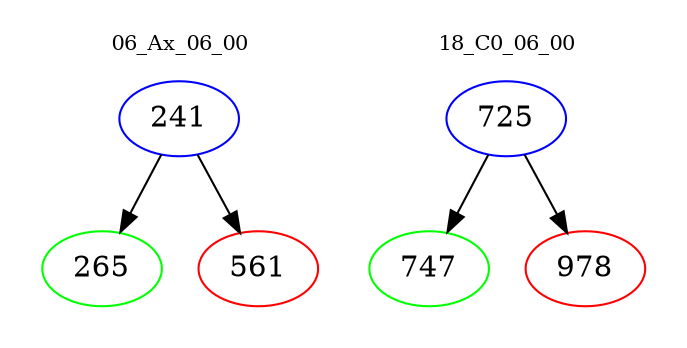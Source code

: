 digraph{
subgraph cluster_0 {
color = white
label = "06_Ax_06_00";
fontsize=10;
T0_241 [label="241", color="blue"]
T0_241 -> T0_265 [color="black"]
T0_265 [label="265", color="green"]
T0_241 -> T0_561 [color="black"]
T0_561 [label="561", color="red"]
}
subgraph cluster_1 {
color = white
label = "18_C0_06_00";
fontsize=10;
T1_725 [label="725", color="blue"]
T1_725 -> T1_747 [color="black"]
T1_747 [label="747", color="green"]
T1_725 -> T1_978 [color="black"]
T1_978 [label="978", color="red"]
}
}
